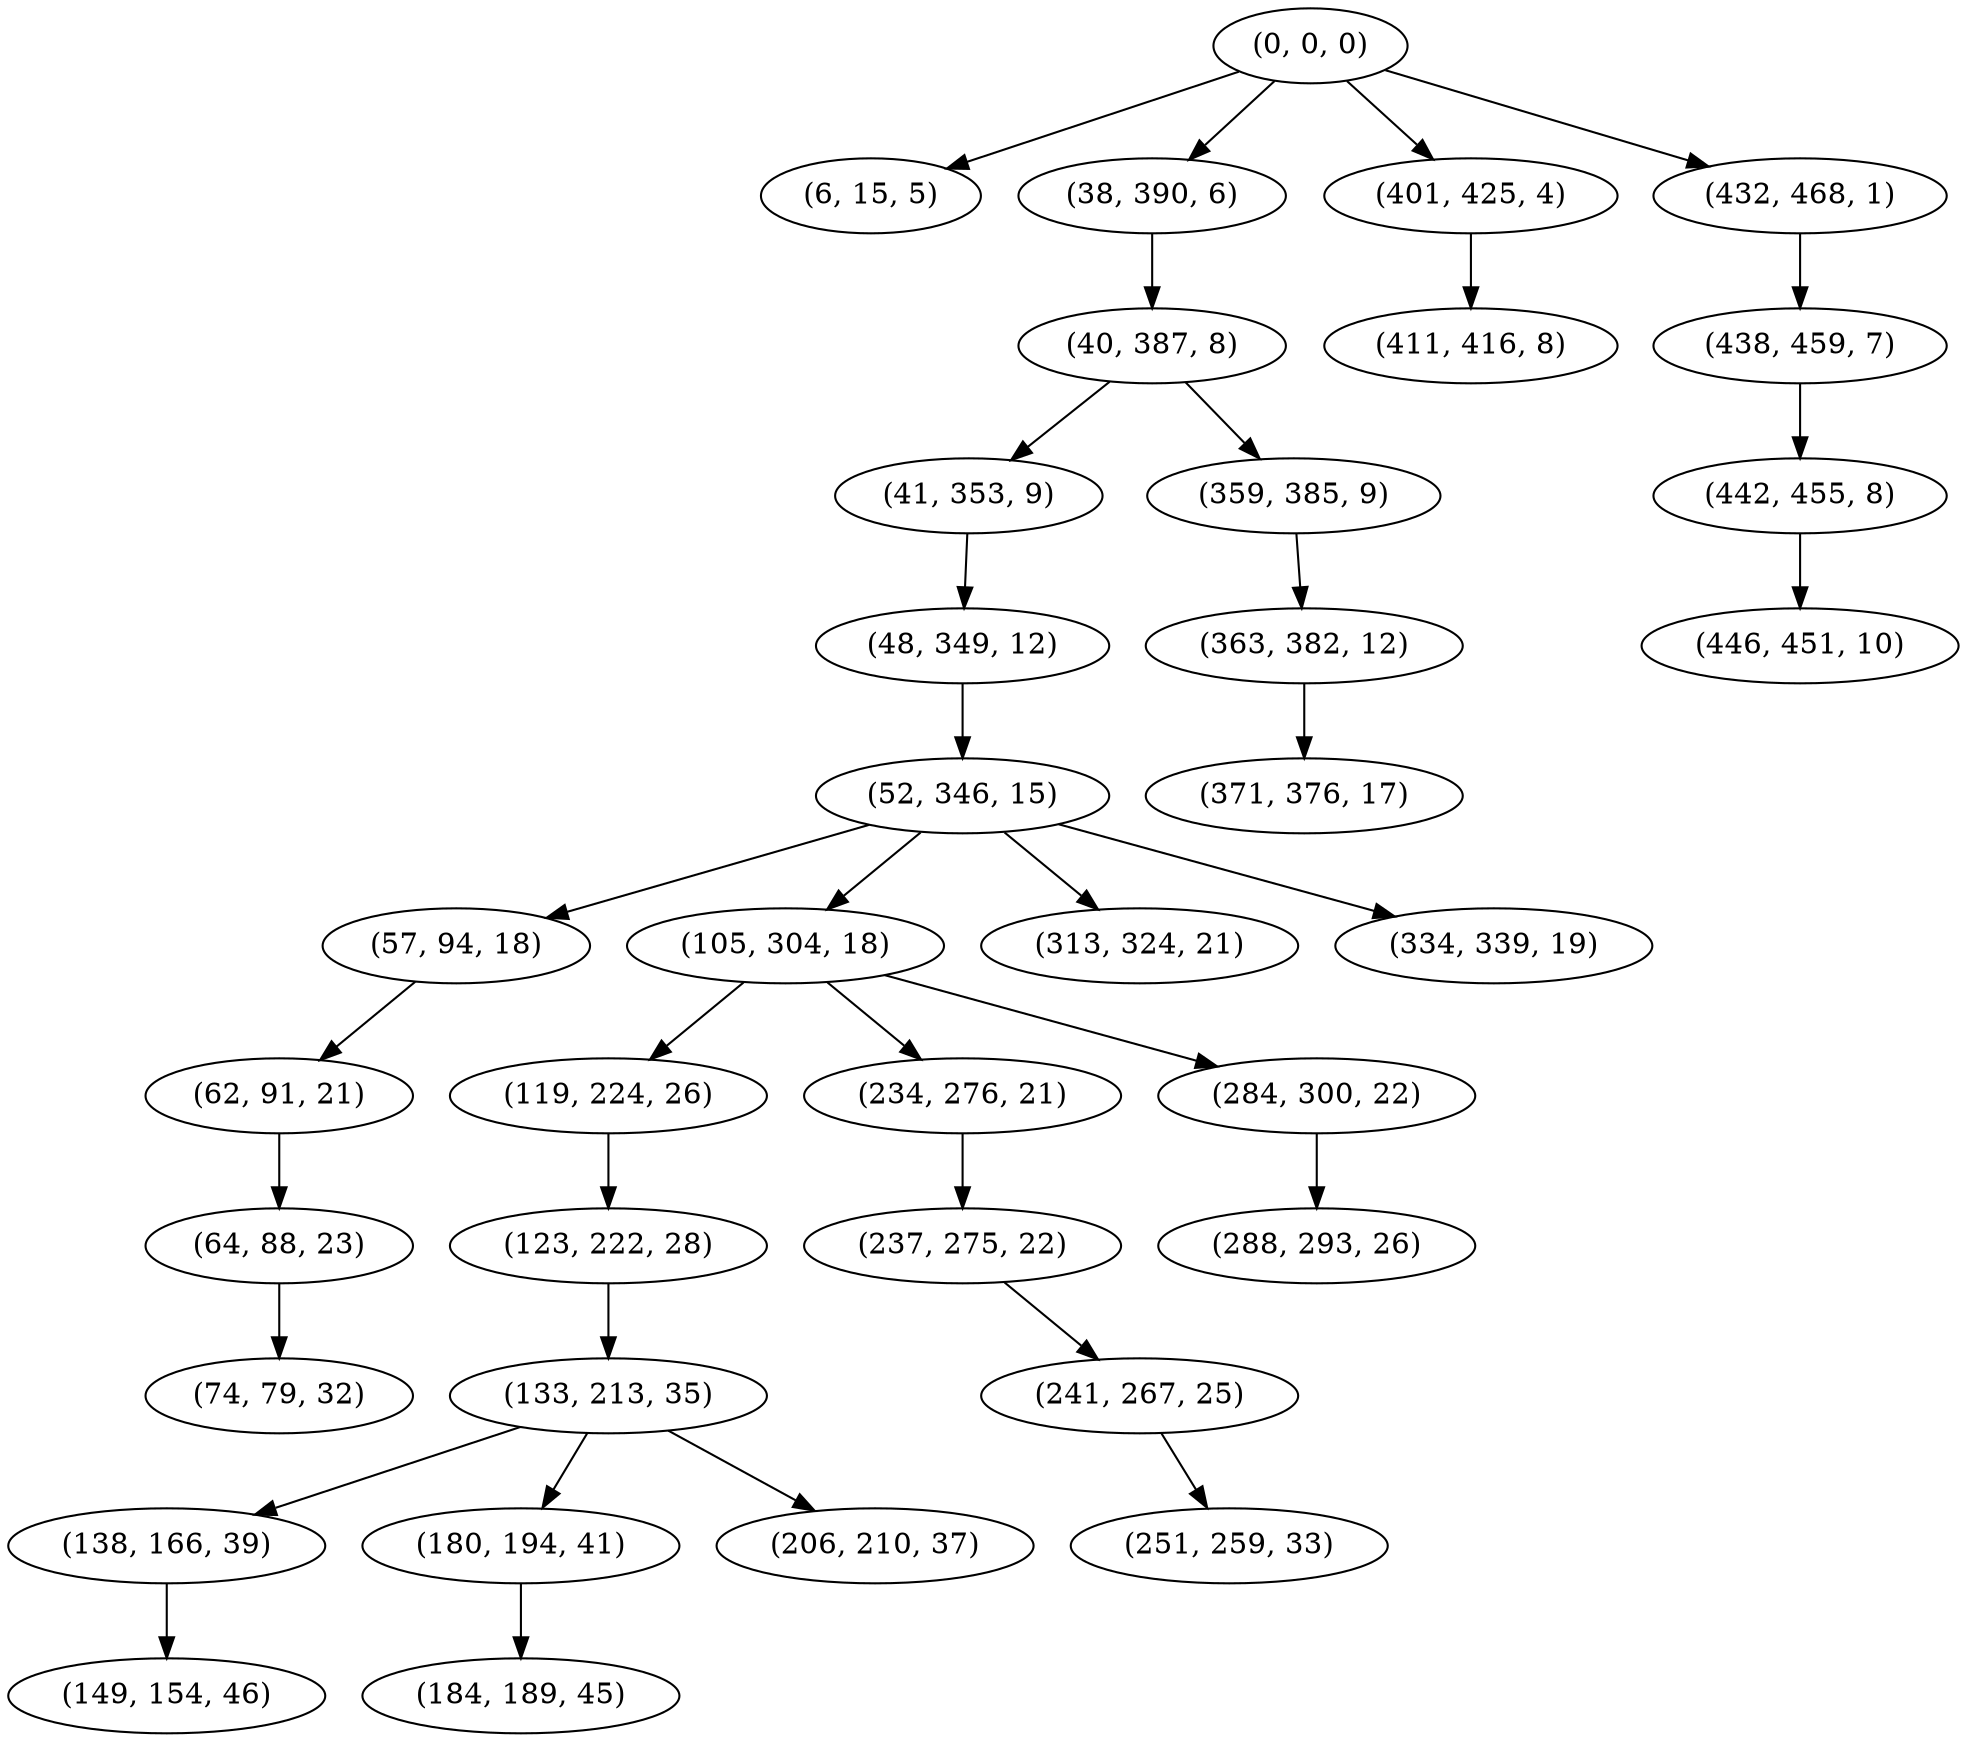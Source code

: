digraph tree {
    "(0, 0, 0)";
    "(6, 15, 5)";
    "(38, 390, 6)";
    "(40, 387, 8)";
    "(41, 353, 9)";
    "(48, 349, 12)";
    "(52, 346, 15)";
    "(57, 94, 18)";
    "(62, 91, 21)";
    "(64, 88, 23)";
    "(74, 79, 32)";
    "(105, 304, 18)";
    "(119, 224, 26)";
    "(123, 222, 28)";
    "(133, 213, 35)";
    "(138, 166, 39)";
    "(149, 154, 46)";
    "(180, 194, 41)";
    "(184, 189, 45)";
    "(206, 210, 37)";
    "(234, 276, 21)";
    "(237, 275, 22)";
    "(241, 267, 25)";
    "(251, 259, 33)";
    "(284, 300, 22)";
    "(288, 293, 26)";
    "(313, 324, 21)";
    "(334, 339, 19)";
    "(359, 385, 9)";
    "(363, 382, 12)";
    "(371, 376, 17)";
    "(401, 425, 4)";
    "(411, 416, 8)";
    "(432, 468, 1)";
    "(438, 459, 7)";
    "(442, 455, 8)";
    "(446, 451, 10)";
    "(0, 0, 0)" -> "(6, 15, 5)";
    "(0, 0, 0)" -> "(38, 390, 6)";
    "(0, 0, 0)" -> "(401, 425, 4)";
    "(0, 0, 0)" -> "(432, 468, 1)";
    "(38, 390, 6)" -> "(40, 387, 8)";
    "(40, 387, 8)" -> "(41, 353, 9)";
    "(40, 387, 8)" -> "(359, 385, 9)";
    "(41, 353, 9)" -> "(48, 349, 12)";
    "(48, 349, 12)" -> "(52, 346, 15)";
    "(52, 346, 15)" -> "(57, 94, 18)";
    "(52, 346, 15)" -> "(105, 304, 18)";
    "(52, 346, 15)" -> "(313, 324, 21)";
    "(52, 346, 15)" -> "(334, 339, 19)";
    "(57, 94, 18)" -> "(62, 91, 21)";
    "(62, 91, 21)" -> "(64, 88, 23)";
    "(64, 88, 23)" -> "(74, 79, 32)";
    "(105, 304, 18)" -> "(119, 224, 26)";
    "(105, 304, 18)" -> "(234, 276, 21)";
    "(105, 304, 18)" -> "(284, 300, 22)";
    "(119, 224, 26)" -> "(123, 222, 28)";
    "(123, 222, 28)" -> "(133, 213, 35)";
    "(133, 213, 35)" -> "(138, 166, 39)";
    "(133, 213, 35)" -> "(180, 194, 41)";
    "(133, 213, 35)" -> "(206, 210, 37)";
    "(138, 166, 39)" -> "(149, 154, 46)";
    "(180, 194, 41)" -> "(184, 189, 45)";
    "(234, 276, 21)" -> "(237, 275, 22)";
    "(237, 275, 22)" -> "(241, 267, 25)";
    "(241, 267, 25)" -> "(251, 259, 33)";
    "(284, 300, 22)" -> "(288, 293, 26)";
    "(359, 385, 9)" -> "(363, 382, 12)";
    "(363, 382, 12)" -> "(371, 376, 17)";
    "(401, 425, 4)" -> "(411, 416, 8)";
    "(432, 468, 1)" -> "(438, 459, 7)";
    "(438, 459, 7)" -> "(442, 455, 8)";
    "(442, 455, 8)" -> "(446, 451, 10)";
}
